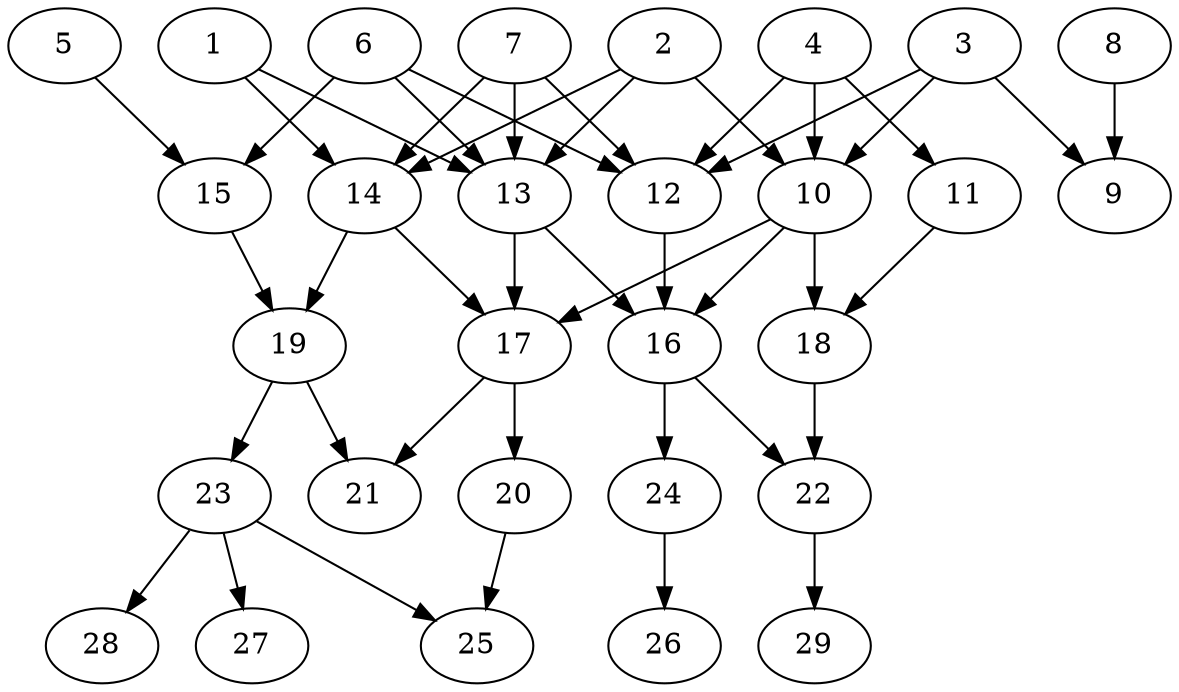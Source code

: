 // DAG (tier=2-normal, mode=compute, n=29, ccr=0.381, fat=0.624, density=0.458, regular=0.565, jump=0.105, mindata=524288, maxdata=8388608)
// DAG automatically generated by daggen at Sun Aug 24 16:33:33 2025
// /home/ermia/Project/Environments/daggen/bin/daggen --dot --ccr 0.381 --fat 0.624 --regular 0.565 --density 0.458 --jump 0.105 --mindata 524288 --maxdata 8388608 -n 29 
digraph G {
  1 [size="4254198875378730", alpha="0.13", expect_size="2127099437689365"]
  1 -> 13 [size ="193032011907072"]
  1 -> 14 [size ="193032011907072"]
  2 [size="390727021101394", alpha="0.12", expect_size="195363510550697"]
  2 -> 10 [size ="6704477503488"]
  2 -> 13 [size ="6704477503488"]
  2 -> 14 [size ="6704477503488"]
  3 [size="6289784461152295", alpha="0.00", expect_size="3144892230576147"]
  3 -> 9 [size ="2715904114688"]
  3 -> 10 [size ="2715904114688"]
  3 -> 12 [size ="2715904114688"]
  4 [size="405498506025315008", alpha="0.18", expect_size="202749253012657504"]
  4 -> 10 [size ="523002999472128"]
  4 -> 11 [size ="523002999472128"]
  4 -> 12 [size ="523002999472128"]
  5 [size="124630764158082613248", alpha="0.12", expect_size="62315382079041306624"]
  5 -> 15 [size ="199605954281472"]
  6 [size="649117380600836352", alpha="0.02", expect_size="324558690300418176"]
  6 -> 12 [size ="385042350080000"]
  6 -> 13 [size ="385042350080000"]
  6 -> 15 [size ="385042350080000"]
  7 [size="1113591139457033472", alpha="0.06", expect_size="556795569728516736"]
  7 -> 12 [size ="425255449395200"]
  7 -> 13 [size ="425255449395200"]
  7 -> 14 [size ="425255449395200"]
  8 [size="26049672567425612", alpha="0.10", expect_size="13024836283712806"]
  8 -> 9 [size ="481979216691200"]
  9 [size="144458867965248", alpha="0.02", expect_size="72229433982624"]
  10 [size="1306710553893774", alpha="0.01", expect_size="653355276946887"]
  10 -> 16 [size ="3936144588800"]
  10 -> 17 [size ="3936144588800"]
  10 -> 18 [size ="3936144588800"]
  11 [size="505831785228123766784", alpha="0.18", expect_size="252915892614061883392"]
  11 -> 18 [size ="507879555596288"]
  12 [size="54217426367990384", alpha="0.19", expect_size="27108713183995192"]
  12 -> 16 [size ="95494873284608"]
  13 [size="7604351207012428", alpha="0.05", expect_size="3802175603506214"]
  13 -> 16 [size ="122474020732928"]
  13 -> 17 [size ="122474020732928"]
  14 [size="81788100058080608256", alpha="0.07", expect_size="40894050029040304128"]
  14 -> 17 [size ="150735912173568"]
  14 -> 19 [size ="150735912173568"]
  15 [size="3828048025552198", alpha="0.12", expect_size="1914024012776099"]
  15 -> 19 [size ="275037928030208"]
  16 [size="18879733678301760", alpha="0.00", expect_size="9439866839150880"]
  16 -> 22 [size ="489383371210752"]
  16 -> 24 [size ="489383371210752"]
  17 [size="4987351861658624", alpha="0.14", expect_size="2493675930829312"]
  17 -> 20 [size ="269019043069952"]
  17 -> 21 [size ="269019043069952"]
  18 [size="81919618153668592", alpha="0.03", expect_size="40959809076834296"]
  18 -> 22 [size ="34636763758592"]
  19 [size="21009169517070972", alpha="0.09", expect_size="10504584758535486"]
  19 -> 21 [size ="10224169648128"]
  19 -> 23 [size ="10224169648128"]
  20 [size="1113030494706216320", alpha="0.06", expect_size="556515247353108160"]
  20 -> 25 [size ="424897163558912"]
  21 [size="25311627110641824", alpha="0.07", expect_size="12655813555320912"]
  22 [size="860220761264772992", alpha="0.08", expect_size="430110380632386496"]
  22 -> 29 [size ="324333146734592"]
  23 [size="2859609542143320", alpha="0.19", expect_size="1429804771071660"]
  23 -> 25 [size ="2949845614592"]
  23 -> 27 [size ="2949845614592"]
  23 -> 28 [size ="2949845614592"]
  24 [size="258936739451110048", alpha="0.10", expect_size="129468369725555024"]
  24 -> 26 [size ="419066535739392"]
  25 [size="30628865524428896", alpha="0.10", expect_size="15314432762214448"]
  26 [size="29617705011560272", alpha="0.00", expect_size="14808852505780136"]
  27 [size="623062928939807872", alpha="0.11", expect_size="311531464469903936"]
  28 [size="10929781080137686", alpha="0.08", expect_size="5464890540068843"]
  29 [size="306736211321782534144", alpha="0.11", expect_size="153368105660891267072"]
}